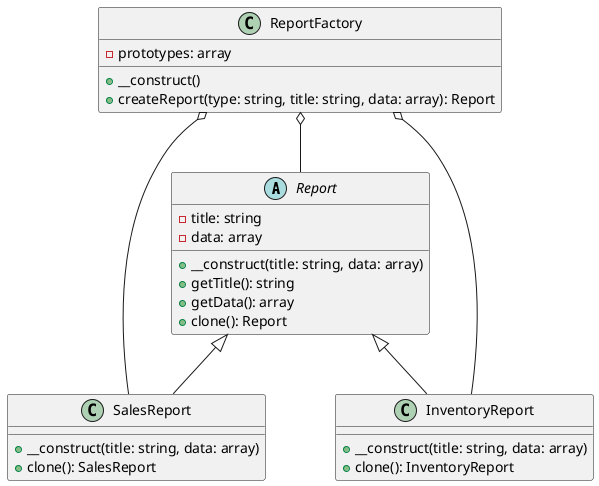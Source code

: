 @startuml
abstract class Report {
  -title: string
  -data: array
  +__construct(title: string, data: array)
  +getTitle(): string
  +getData(): array
  +clone(): Report
}

class SalesReport extends Report {
  +__construct(title: string, data: array)
  +clone(): SalesReport
}

class InventoryReport extends Report {
  +__construct(title: string, data: array)
  +clone(): InventoryReport
}

class ReportFactory {
  -prototypes: array
  +__construct()
  +createReport(type: string, title: string, data: array): Report
}

ReportFactory o-- Report
ReportFactory o-- SalesReport
ReportFactory o-- InventoryReport

@enduml